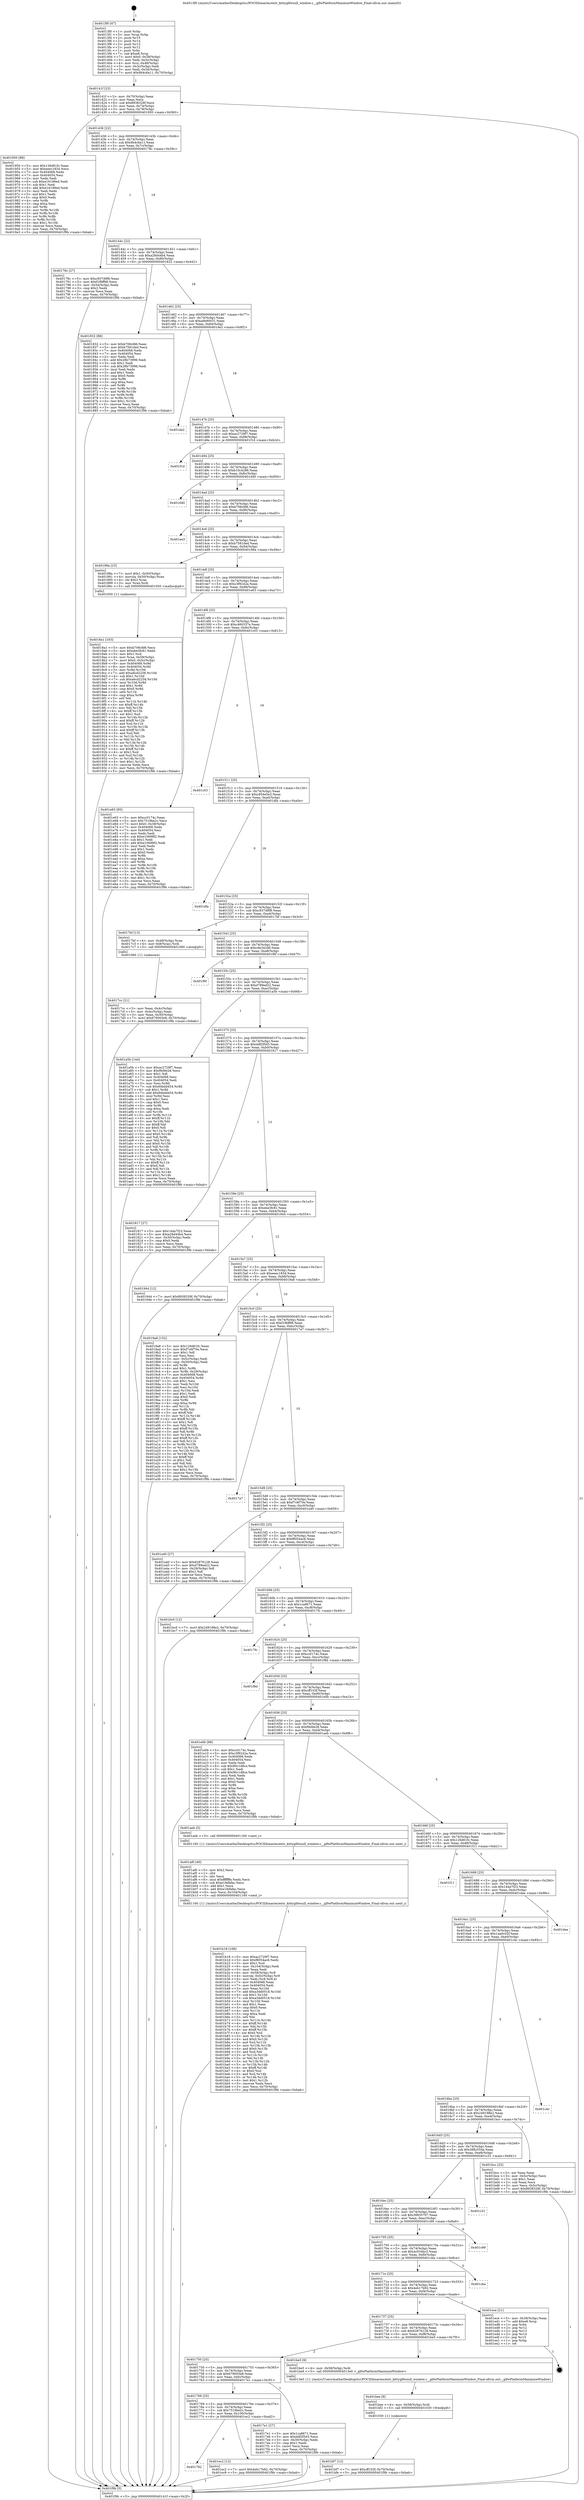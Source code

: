 digraph "0x4013f0" {
  label = "0x4013f0 (/mnt/c/Users/mathe/Desktop/tcc/POCII/binaries/extr_kittyglfwnull_window.c__glfwPlatformMaximizeWindow_Final-ollvm.out::main(0))"
  labelloc = "t"
  node[shape=record]

  Entry [label="",width=0.3,height=0.3,shape=circle,fillcolor=black,style=filled]
  "0x40141f" [label="{
     0x40141f [23]\l
     | [instrs]\l
     &nbsp;&nbsp;0x40141f \<+3\>: mov -0x70(%rbp),%eax\l
     &nbsp;&nbsp;0x401422 \<+2\>: mov %eax,%ecx\l
     &nbsp;&nbsp;0x401424 \<+6\>: sub $0x8938328f,%ecx\l
     &nbsp;&nbsp;0x40142a \<+3\>: mov %eax,-0x74(%rbp)\l
     &nbsp;&nbsp;0x40142d \<+3\>: mov %ecx,-0x78(%rbp)\l
     &nbsp;&nbsp;0x401430 \<+6\>: je 0000000000401950 \<main+0x560\>\l
  }"]
  "0x401950" [label="{
     0x401950 [88]\l
     | [instrs]\l
     &nbsp;&nbsp;0x401950 \<+5\>: mov $0x126d61fc,%eax\l
     &nbsp;&nbsp;0x401955 \<+5\>: mov $0xeeec1834,%ecx\l
     &nbsp;&nbsp;0x40195a \<+7\>: mov 0x404068,%edx\l
     &nbsp;&nbsp;0x401961 \<+7\>: mov 0x404054,%esi\l
     &nbsp;&nbsp;0x401968 \<+2\>: mov %edx,%edi\l
     &nbsp;&nbsp;0x40196a \<+6\>: sub $0xe16199ed,%edi\l
     &nbsp;&nbsp;0x401970 \<+3\>: sub $0x1,%edi\l
     &nbsp;&nbsp;0x401973 \<+6\>: add $0xe16199ed,%edi\l
     &nbsp;&nbsp;0x401979 \<+3\>: imul %edi,%edx\l
     &nbsp;&nbsp;0x40197c \<+3\>: and $0x1,%edx\l
     &nbsp;&nbsp;0x40197f \<+3\>: cmp $0x0,%edx\l
     &nbsp;&nbsp;0x401982 \<+4\>: sete %r8b\l
     &nbsp;&nbsp;0x401986 \<+3\>: cmp $0xa,%esi\l
     &nbsp;&nbsp;0x401989 \<+4\>: setl %r9b\l
     &nbsp;&nbsp;0x40198d \<+3\>: mov %r8b,%r10b\l
     &nbsp;&nbsp;0x401990 \<+3\>: and %r9b,%r10b\l
     &nbsp;&nbsp;0x401993 \<+3\>: xor %r9b,%r8b\l
     &nbsp;&nbsp;0x401996 \<+3\>: or %r8b,%r10b\l
     &nbsp;&nbsp;0x401999 \<+4\>: test $0x1,%r10b\l
     &nbsp;&nbsp;0x40199d \<+3\>: cmovne %ecx,%eax\l
     &nbsp;&nbsp;0x4019a0 \<+3\>: mov %eax,-0x70(%rbp)\l
     &nbsp;&nbsp;0x4019a3 \<+5\>: jmp 0000000000401f9b \<main+0xbab\>\l
  }"]
  "0x401436" [label="{
     0x401436 [22]\l
     | [instrs]\l
     &nbsp;&nbsp;0x401436 \<+5\>: jmp 000000000040143b \<main+0x4b\>\l
     &nbsp;&nbsp;0x40143b \<+3\>: mov -0x74(%rbp),%eax\l
     &nbsp;&nbsp;0x40143e \<+5\>: sub $0x9b4c6a11,%eax\l
     &nbsp;&nbsp;0x401443 \<+3\>: mov %eax,-0x7c(%rbp)\l
     &nbsp;&nbsp;0x401446 \<+6\>: je 000000000040178c \<main+0x39c\>\l
  }"]
  Exit [label="",width=0.3,height=0.3,shape=circle,fillcolor=black,style=filled,peripheries=2]
  "0x40178c" [label="{
     0x40178c [27]\l
     | [instrs]\l
     &nbsp;&nbsp;0x40178c \<+5\>: mov $0xc937d9f8,%eax\l
     &nbsp;&nbsp;0x401791 \<+5\>: mov $0xf1f6ff98,%ecx\l
     &nbsp;&nbsp;0x401796 \<+3\>: mov -0x34(%rbp),%edx\l
     &nbsp;&nbsp;0x401799 \<+3\>: cmp $0x2,%edx\l
     &nbsp;&nbsp;0x40179c \<+3\>: cmovne %ecx,%eax\l
     &nbsp;&nbsp;0x40179f \<+3\>: mov %eax,-0x70(%rbp)\l
     &nbsp;&nbsp;0x4017a2 \<+5\>: jmp 0000000000401f9b \<main+0xbab\>\l
  }"]
  "0x40144c" [label="{
     0x40144c [22]\l
     | [instrs]\l
     &nbsp;&nbsp;0x40144c \<+5\>: jmp 0000000000401451 \<main+0x61\>\l
     &nbsp;&nbsp;0x401451 \<+3\>: mov -0x74(%rbp),%eax\l
     &nbsp;&nbsp;0x401454 \<+5\>: sub $0xa28d44b4,%eax\l
     &nbsp;&nbsp;0x401459 \<+3\>: mov %eax,-0x80(%rbp)\l
     &nbsp;&nbsp;0x40145c \<+6\>: je 0000000000401832 \<main+0x442\>\l
  }"]
  "0x401f9b" [label="{
     0x401f9b [5]\l
     | [instrs]\l
     &nbsp;&nbsp;0x401f9b \<+5\>: jmp 000000000040141f \<main+0x2f\>\l
  }"]
  "0x4013f0" [label="{
     0x4013f0 [47]\l
     | [instrs]\l
     &nbsp;&nbsp;0x4013f0 \<+1\>: push %rbp\l
     &nbsp;&nbsp;0x4013f1 \<+3\>: mov %rsp,%rbp\l
     &nbsp;&nbsp;0x4013f4 \<+2\>: push %r15\l
     &nbsp;&nbsp;0x4013f6 \<+2\>: push %r14\l
     &nbsp;&nbsp;0x4013f8 \<+2\>: push %r13\l
     &nbsp;&nbsp;0x4013fa \<+2\>: push %r12\l
     &nbsp;&nbsp;0x4013fc \<+1\>: push %rbx\l
     &nbsp;&nbsp;0x4013fd \<+7\>: sub $0xe8,%rsp\l
     &nbsp;&nbsp;0x401404 \<+7\>: movl $0x0,-0x38(%rbp)\l
     &nbsp;&nbsp;0x40140b \<+3\>: mov %edi,-0x3c(%rbp)\l
     &nbsp;&nbsp;0x40140e \<+4\>: mov %rsi,-0x48(%rbp)\l
     &nbsp;&nbsp;0x401412 \<+3\>: mov -0x3c(%rbp),%edi\l
     &nbsp;&nbsp;0x401415 \<+3\>: mov %edi,-0x34(%rbp)\l
     &nbsp;&nbsp;0x401418 \<+7\>: movl $0x9b4c6a11,-0x70(%rbp)\l
  }"]
  "0x401782" [label="{
     0x401782\l
  }", style=dashed]
  "0x401832" [label="{
     0x401832 [88]\l
     | [instrs]\l
     &nbsp;&nbsp;0x401832 \<+5\>: mov $0xb706cfd6,%eax\l
     &nbsp;&nbsp;0x401837 \<+5\>: mov $0xb7581ded,%ecx\l
     &nbsp;&nbsp;0x40183c \<+7\>: mov 0x404068,%edx\l
     &nbsp;&nbsp;0x401843 \<+7\>: mov 0x404054,%esi\l
     &nbsp;&nbsp;0x40184a \<+2\>: mov %edx,%edi\l
     &nbsp;&nbsp;0x40184c \<+6\>: add $0x28b73996,%edi\l
     &nbsp;&nbsp;0x401852 \<+3\>: sub $0x1,%edi\l
     &nbsp;&nbsp;0x401855 \<+6\>: sub $0x28b73996,%edi\l
     &nbsp;&nbsp;0x40185b \<+3\>: imul %edi,%edx\l
     &nbsp;&nbsp;0x40185e \<+3\>: and $0x1,%edx\l
     &nbsp;&nbsp;0x401861 \<+3\>: cmp $0x0,%edx\l
     &nbsp;&nbsp;0x401864 \<+4\>: sete %r8b\l
     &nbsp;&nbsp;0x401868 \<+3\>: cmp $0xa,%esi\l
     &nbsp;&nbsp;0x40186b \<+4\>: setl %r9b\l
     &nbsp;&nbsp;0x40186f \<+3\>: mov %r8b,%r10b\l
     &nbsp;&nbsp;0x401872 \<+3\>: and %r9b,%r10b\l
     &nbsp;&nbsp;0x401875 \<+3\>: xor %r9b,%r8b\l
     &nbsp;&nbsp;0x401878 \<+3\>: or %r8b,%r10b\l
     &nbsp;&nbsp;0x40187b \<+4\>: test $0x1,%r10b\l
     &nbsp;&nbsp;0x40187f \<+3\>: cmovne %ecx,%eax\l
     &nbsp;&nbsp;0x401882 \<+3\>: mov %eax,-0x70(%rbp)\l
     &nbsp;&nbsp;0x401885 \<+5\>: jmp 0000000000401f9b \<main+0xbab\>\l
  }"]
  "0x401462" [label="{
     0x401462 [25]\l
     | [instrs]\l
     &nbsp;&nbsp;0x401462 \<+5\>: jmp 0000000000401467 \<main+0x77\>\l
     &nbsp;&nbsp;0x401467 \<+3\>: mov -0x74(%rbp),%eax\l
     &nbsp;&nbsp;0x40146a \<+5\>: sub $0xa9e90031,%eax\l
     &nbsp;&nbsp;0x40146f \<+6\>: mov %eax,-0x84(%rbp)\l
     &nbsp;&nbsp;0x401475 \<+6\>: je 0000000000401de2 \<main+0x9f2\>\l
  }"]
  "0x401ec2" [label="{
     0x401ec2 [12]\l
     | [instrs]\l
     &nbsp;&nbsp;0x401ec2 \<+7\>: movl $0x4eb17b92,-0x70(%rbp)\l
     &nbsp;&nbsp;0x401ec9 \<+5\>: jmp 0000000000401f9b \<main+0xbab\>\l
  }"]
  "0x401de2" [label="{
     0x401de2\l
  }", style=dashed]
  "0x40147b" [label="{
     0x40147b [25]\l
     | [instrs]\l
     &nbsp;&nbsp;0x40147b \<+5\>: jmp 0000000000401480 \<main+0x90\>\l
     &nbsp;&nbsp;0x401480 \<+3\>: mov -0x74(%rbp),%eax\l
     &nbsp;&nbsp;0x401483 \<+5\>: sub $0xac2729f7,%eax\l
     &nbsp;&nbsp;0x401488 \<+6\>: mov %eax,-0x88(%rbp)\l
     &nbsp;&nbsp;0x40148e \<+6\>: je 0000000000401f1d \<main+0xb2d\>\l
  }"]
  "0x401bf7" [label="{
     0x401bf7 [12]\l
     | [instrs]\l
     &nbsp;&nbsp;0x401bf7 \<+7\>: movl $0xcff103f,-0x70(%rbp)\l
     &nbsp;&nbsp;0x401bfe \<+5\>: jmp 0000000000401f9b \<main+0xbab\>\l
  }"]
  "0x401f1d" [label="{
     0x401f1d\l
  }", style=dashed]
  "0x401494" [label="{
     0x401494 [25]\l
     | [instrs]\l
     &nbsp;&nbsp;0x401494 \<+5\>: jmp 0000000000401499 \<main+0xa9\>\l
     &nbsp;&nbsp;0x401499 \<+3\>: mov -0x74(%rbp),%eax\l
     &nbsp;&nbsp;0x40149c \<+5\>: sub $0xb10c4286,%eax\l
     &nbsp;&nbsp;0x4014a1 \<+6\>: mov %eax,-0x8c(%rbp)\l
     &nbsp;&nbsp;0x4014a7 \<+6\>: je 0000000000401d40 \<main+0x950\>\l
  }"]
  "0x401bee" [label="{
     0x401bee [9]\l
     | [instrs]\l
     &nbsp;&nbsp;0x401bee \<+4\>: mov -0x58(%rbp),%rdi\l
     &nbsp;&nbsp;0x401bf2 \<+5\>: call 0000000000401030 \<free@plt\>\l
     | [calls]\l
     &nbsp;&nbsp;0x401030 \{1\} (unknown)\l
  }"]
  "0x401d40" [label="{
     0x401d40\l
  }", style=dashed]
  "0x4014ad" [label="{
     0x4014ad [25]\l
     | [instrs]\l
     &nbsp;&nbsp;0x4014ad \<+5\>: jmp 00000000004014b2 \<main+0xc2\>\l
     &nbsp;&nbsp;0x4014b2 \<+3\>: mov -0x74(%rbp),%eax\l
     &nbsp;&nbsp;0x4014b5 \<+5\>: sub $0xb706cfd6,%eax\l
     &nbsp;&nbsp;0x4014ba \<+6\>: mov %eax,-0x90(%rbp)\l
     &nbsp;&nbsp;0x4014c0 \<+6\>: je 0000000000401ee3 \<main+0xaf3\>\l
  }"]
  "0x401b18" [label="{
     0x401b18 [168]\l
     | [instrs]\l
     &nbsp;&nbsp;0x401b18 \<+5\>: mov $0xac2729f7,%ecx\l
     &nbsp;&nbsp;0x401b1d \<+5\>: mov $0xf8054ac6,%edx\l
     &nbsp;&nbsp;0x401b22 \<+3\>: mov $0x1,%sil\l
     &nbsp;&nbsp;0x401b25 \<+6\>: mov -0x104(%rbp),%edi\l
     &nbsp;&nbsp;0x401b2b \<+3\>: imul %eax,%edi\l
     &nbsp;&nbsp;0x401b2e \<+4\>: mov -0x58(%rbp),%r8\l
     &nbsp;&nbsp;0x401b32 \<+4\>: movslq -0x5c(%rbp),%r9\l
     &nbsp;&nbsp;0x401b36 \<+4\>: mov %edi,(%r8,%r9,4)\l
     &nbsp;&nbsp;0x401b3a \<+7\>: mov 0x404068,%eax\l
     &nbsp;&nbsp;0x401b41 \<+7\>: mov 0x404054,%edi\l
     &nbsp;&nbsp;0x401b48 \<+3\>: mov %eax,%r10d\l
     &nbsp;&nbsp;0x401b4b \<+7\>: add $0xa3dd0518,%r10d\l
     &nbsp;&nbsp;0x401b52 \<+4\>: sub $0x1,%r10d\l
     &nbsp;&nbsp;0x401b56 \<+7\>: sub $0xa3dd0518,%r10d\l
     &nbsp;&nbsp;0x401b5d \<+4\>: imul %r10d,%eax\l
     &nbsp;&nbsp;0x401b61 \<+3\>: and $0x1,%eax\l
     &nbsp;&nbsp;0x401b64 \<+3\>: cmp $0x0,%eax\l
     &nbsp;&nbsp;0x401b67 \<+4\>: sete %r11b\l
     &nbsp;&nbsp;0x401b6b \<+3\>: cmp $0xa,%edi\l
     &nbsp;&nbsp;0x401b6e \<+3\>: setl %bl\l
     &nbsp;&nbsp;0x401b71 \<+3\>: mov %r11b,%r14b\l
     &nbsp;&nbsp;0x401b74 \<+4\>: xor $0xff,%r14b\l
     &nbsp;&nbsp;0x401b78 \<+3\>: mov %bl,%r15b\l
     &nbsp;&nbsp;0x401b7b \<+4\>: xor $0xff,%r15b\l
     &nbsp;&nbsp;0x401b7f \<+4\>: xor $0x0,%sil\l
     &nbsp;&nbsp;0x401b83 \<+3\>: mov %r14b,%r12b\l
     &nbsp;&nbsp;0x401b86 \<+4\>: and $0x0,%r12b\l
     &nbsp;&nbsp;0x401b8a \<+3\>: and %sil,%r11b\l
     &nbsp;&nbsp;0x401b8d \<+3\>: mov %r15b,%r13b\l
     &nbsp;&nbsp;0x401b90 \<+4\>: and $0x0,%r13b\l
     &nbsp;&nbsp;0x401b94 \<+3\>: and %sil,%bl\l
     &nbsp;&nbsp;0x401b97 \<+3\>: or %r11b,%r12b\l
     &nbsp;&nbsp;0x401b9a \<+3\>: or %bl,%r13b\l
     &nbsp;&nbsp;0x401b9d \<+3\>: xor %r13b,%r12b\l
     &nbsp;&nbsp;0x401ba0 \<+3\>: or %r15b,%r14b\l
     &nbsp;&nbsp;0x401ba3 \<+4\>: xor $0xff,%r14b\l
     &nbsp;&nbsp;0x401ba7 \<+4\>: or $0x0,%sil\l
     &nbsp;&nbsp;0x401bab \<+3\>: and %sil,%r14b\l
     &nbsp;&nbsp;0x401bae \<+3\>: or %r14b,%r12b\l
     &nbsp;&nbsp;0x401bb1 \<+4\>: test $0x1,%r12b\l
     &nbsp;&nbsp;0x401bb5 \<+3\>: cmovne %edx,%ecx\l
     &nbsp;&nbsp;0x401bb8 \<+3\>: mov %ecx,-0x70(%rbp)\l
     &nbsp;&nbsp;0x401bbb \<+5\>: jmp 0000000000401f9b \<main+0xbab\>\l
  }"]
  "0x401ee3" [label="{
     0x401ee3\l
  }", style=dashed]
  "0x4014c6" [label="{
     0x4014c6 [25]\l
     | [instrs]\l
     &nbsp;&nbsp;0x4014c6 \<+5\>: jmp 00000000004014cb \<main+0xdb\>\l
     &nbsp;&nbsp;0x4014cb \<+3\>: mov -0x74(%rbp),%eax\l
     &nbsp;&nbsp;0x4014ce \<+5\>: sub $0xb7581ded,%eax\l
     &nbsp;&nbsp;0x4014d3 \<+6\>: mov %eax,-0x94(%rbp)\l
     &nbsp;&nbsp;0x4014d9 \<+6\>: je 000000000040188a \<main+0x49a\>\l
  }"]
  "0x401af0" [label="{
     0x401af0 [40]\l
     | [instrs]\l
     &nbsp;&nbsp;0x401af0 \<+5\>: mov $0x2,%ecx\l
     &nbsp;&nbsp;0x401af5 \<+1\>: cltd\l
     &nbsp;&nbsp;0x401af6 \<+2\>: idiv %ecx\l
     &nbsp;&nbsp;0x401af8 \<+6\>: imul $0xfffffffe,%edx,%ecx\l
     &nbsp;&nbsp;0x401afe \<+6\>: sub $0xe18dbfac,%ecx\l
     &nbsp;&nbsp;0x401b04 \<+3\>: add $0x1,%ecx\l
     &nbsp;&nbsp;0x401b07 \<+6\>: add $0xe18dbfac,%ecx\l
     &nbsp;&nbsp;0x401b0d \<+6\>: mov %ecx,-0x104(%rbp)\l
     &nbsp;&nbsp;0x401b13 \<+5\>: call 0000000000401160 \<next_i\>\l
     | [calls]\l
     &nbsp;&nbsp;0x401160 \{1\} (/mnt/c/Users/mathe/Desktop/tcc/POCII/binaries/extr_kittyglfwnull_window.c__glfwPlatformMaximizeWindow_Final-ollvm.out::next_i)\l
  }"]
  "0x40188a" [label="{
     0x40188a [23]\l
     | [instrs]\l
     &nbsp;&nbsp;0x40188a \<+7\>: movl $0x1,-0x50(%rbp)\l
     &nbsp;&nbsp;0x401891 \<+4\>: movslq -0x50(%rbp),%rax\l
     &nbsp;&nbsp;0x401895 \<+4\>: shl $0x2,%rax\l
     &nbsp;&nbsp;0x401899 \<+3\>: mov %rax,%rdi\l
     &nbsp;&nbsp;0x40189c \<+5\>: call 0000000000401050 \<malloc@plt\>\l
     | [calls]\l
     &nbsp;&nbsp;0x401050 \{1\} (unknown)\l
  }"]
  "0x4014df" [label="{
     0x4014df [25]\l
     | [instrs]\l
     &nbsp;&nbsp;0x4014df \<+5\>: jmp 00000000004014e4 \<main+0xf4\>\l
     &nbsp;&nbsp;0x4014e4 \<+3\>: mov -0x74(%rbp),%eax\l
     &nbsp;&nbsp;0x4014e7 \<+5\>: sub $0xc3f9242a,%eax\l
     &nbsp;&nbsp;0x4014ec \<+6\>: mov %eax,-0x98(%rbp)\l
     &nbsp;&nbsp;0x4014f2 \<+6\>: je 0000000000401e63 \<main+0xa73\>\l
  }"]
  "0x4018a1" [label="{
     0x4018a1 [163]\l
     | [instrs]\l
     &nbsp;&nbsp;0x4018a1 \<+5\>: mov $0xb706cfd6,%ecx\l
     &nbsp;&nbsp;0x4018a6 \<+5\>: mov $0xebe3fc81,%edx\l
     &nbsp;&nbsp;0x4018ab \<+3\>: mov $0x1,%sil\l
     &nbsp;&nbsp;0x4018ae \<+4\>: mov %rax,-0x58(%rbp)\l
     &nbsp;&nbsp;0x4018b2 \<+7\>: movl $0x0,-0x5c(%rbp)\l
     &nbsp;&nbsp;0x4018b9 \<+8\>: mov 0x404068,%r8d\l
     &nbsp;&nbsp;0x4018c1 \<+8\>: mov 0x404054,%r9d\l
     &nbsp;&nbsp;0x4018c9 \<+3\>: mov %r8d,%r10d\l
     &nbsp;&nbsp;0x4018cc \<+7\>: add $0xa6cd2258,%r10d\l
     &nbsp;&nbsp;0x4018d3 \<+4\>: sub $0x1,%r10d\l
     &nbsp;&nbsp;0x4018d7 \<+7\>: sub $0xa6cd2258,%r10d\l
     &nbsp;&nbsp;0x4018de \<+4\>: imul %r10d,%r8d\l
     &nbsp;&nbsp;0x4018e2 \<+4\>: and $0x1,%r8d\l
     &nbsp;&nbsp;0x4018e6 \<+4\>: cmp $0x0,%r8d\l
     &nbsp;&nbsp;0x4018ea \<+4\>: sete %r11b\l
     &nbsp;&nbsp;0x4018ee \<+4\>: cmp $0xa,%r9d\l
     &nbsp;&nbsp;0x4018f2 \<+3\>: setl %bl\l
     &nbsp;&nbsp;0x4018f5 \<+3\>: mov %r11b,%r14b\l
     &nbsp;&nbsp;0x4018f8 \<+4\>: xor $0xff,%r14b\l
     &nbsp;&nbsp;0x4018fc \<+3\>: mov %bl,%r15b\l
     &nbsp;&nbsp;0x4018ff \<+4\>: xor $0xff,%r15b\l
     &nbsp;&nbsp;0x401903 \<+4\>: xor $0x1,%sil\l
     &nbsp;&nbsp;0x401907 \<+3\>: mov %r14b,%r12b\l
     &nbsp;&nbsp;0x40190a \<+4\>: and $0xff,%r12b\l
     &nbsp;&nbsp;0x40190e \<+3\>: and %sil,%r11b\l
     &nbsp;&nbsp;0x401911 \<+3\>: mov %r15b,%r13b\l
     &nbsp;&nbsp;0x401914 \<+4\>: and $0xff,%r13b\l
     &nbsp;&nbsp;0x401918 \<+3\>: and %sil,%bl\l
     &nbsp;&nbsp;0x40191b \<+3\>: or %r11b,%r12b\l
     &nbsp;&nbsp;0x40191e \<+3\>: or %bl,%r13b\l
     &nbsp;&nbsp;0x401921 \<+3\>: xor %r13b,%r12b\l
     &nbsp;&nbsp;0x401924 \<+3\>: or %r15b,%r14b\l
     &nbsp;&nbsp;0x401927 \<+4\>: xor $0xff,%r14b\l
     &nbsp;&nbsp;0x40192b \<+4\>: or $0x1,%sil\l
     &nbsp;&nbsp;0x40192f \<+3\>: and %sil,%r14b\l
     &nbsp;&nbsp;0x401932 \<+3\>: or %r14b,%r12b\l
     &nbsp;&nbsp;0x401935 \<+4\>: test $0x1,%r12b\l
     &nbsp;&nbsp;0x401939 \<+3\>: cmovne %edx,%ecx\l
     &nbsp;&nbsp;0x40193c \<+3\>: mov %ecx,-0x70(%rbp)\l
     &nbsp;&nbsp;0x40193f \<+5\>: jmp 0000000000401f9b \<main+0xbab\>\l
  }"]
  "0x401e63" [label="{
     0x401e63 [95]\l
     | [instrs]\l
     &nbsp;&nbsp;0x401e63 \<+5\>: mov $0xcc0174c,%eax\l
     &nbsp;&nbsp;0x401e68 \<+5\>: mov $0x7519be2c,%ecx\l
     &nbsp;&nbsp;0x401e6d \<+7\>: movl $0x0,-0x38(%rbp)\l
     &nbsp;&nbsp;0x401e74 \<+7\>: mov 0x404068,%edx\l
     &nbsp;&nbsp;0x401e7b \<+7\>: mov 0x404054,%esi\l
     &nbsp;&nbsp;0x401e82 \<+2\>: mov %edx,%edi\l
     &nbsp;&nbsp;0x401e84 \<+6\>: sub $0xe10699f2,%edi\l
     &nbsp;&nbsp;0x401e8a \<+3\>: sub $0x1,%edi\l
     &nbsp;&nbsp;0x401e8d \<+6\>: add $0xe10699f2,%edi\l
     &nbsp;&nbsp;0x401e93 \<+3\>: imul %edi,%edx\l
     &nbsp;&nbsp;0x401e96 \<+3\>: and $0x1,%edx\l
     &nbsp;&nbsp;0x401e99 \<+3\>: cmp $0x0,%edx\l
     &nbsp;&nbsp;0x401e9c \<+4\>: sete %r8b\l
     &nbsp;&nbsp;0x401ea0 \<+3\>: cmp $0xa,%esi\l
     &nbsp;&nbsp;0x401ea3 \<+4\>: setl %r9b\l
     &nbsp;&nbsp;0x401ea7 \<+3\>: mov %r8b,%r10b\l
     &nbsp;&nbsp;0x401eaa \<+3\>: and %r9b,%r10b\l
     &nbsp;&nbsp;0x401ead \<+3\>: xor %r9b,%r8b\l
     &nbsp;&nbsp;0x401eb0 \<+3\>: or %r8b,%r10b\l
     &nbsp;&nbsp;0x401eb3 \<+4\>: test $0x1,%r10b\l
     &nbsp;&nbsp;0x401eb7 \<+3\>: cmovne %ecx,%eax\l
     &nbsp;&nbsp;0x401eba \<+3\>: mov %eax,-0x70(%rbp)\l
     &nbsp;&nbsp;0x401ebd \<+5\>: jmp 0000000000401f9b \<main+0xbab\>\l
  }"]
  "0x4014f8" [label="{
     0x4014f8 [25]\l
     | [instrs]\l
     &nbsp;&nbsp;0x4014f8 \<+5\>: jmp 00000000004014fd \<main+0x10d\>\l
     &nbsp;&nbsp;0x4014fd \<+3\>: mov -0x74(%rbp),%eax\l
     &nbsp;&nbsp;0x401500 \<+5\>: sub $0xc460337e,%eax\l
     &nbsp;&nbsp;0x401505 \<+6\>: mov %eax,-0x9c(%rbp)\l
     &nbsp;&nbsp;0x40150b \<+6\>: je 0000000000401c03 \<main+0x813\>\l
  }"]
  "0x401769" [label="{
     0x401769 [25]\l
     | [instrs]\l
     &nbsp;&nbsp;0x401769 \<+5\>: jmp 000000000040176e \<main+0x37e\>\l
     &nbsp;&nbsp;0x40176e \<+3\>: mov -0x74(%rbp),%eax\l
     &nbsp;&nbsp;0x401771 \<+5\>: sub $0x7519be2c,%eax\l
     &nbsp;&nbsp;0x401776 \<+6\>: mov %eax,-0x100(%rbp)\l
     &nbsp;&nbsp;0x40177c \<+6\>: je 0000000000401ec2 \<main+0xad2\>\l
  }"]
  "0x401c03" [label="{
     0x401c03\l
  }", style=dashed]
  "0x401511" [label="{
     0x401511 [25]\l
     | [instrs]\l
     &nbsp;&nbsp;0x401511 \<+5\>: jmp 0000000000401516 \<main+0x126\>\l
     &nbsp;&nbsp;0x401516 \<+3\>: mov -0x74(%rbp),%eax\l
     &nbsp;&nbsp;0x401519 \<+5\>: sub $0xc854e5e3,%eax\l
     &nbsp;&nbsp;0x40151e \<+6\>: mov %eax,-0xa0(%rbp)\l
     &nbsp;&nbsp;0x401524 \<+6\>: je 0000000000401dfa \<main+0xa0a\>\l
  }"]
  "0x4017e1" [label="{
     0x4017e1 [27]\l
     | [instrs]\l
     &nbsp;&nbsp;0x4017e1 \<+5\>: mov $0x1ca8671,%eax\l
     &nbsp;&nbsp;0x4017e6 \<+5\>: mov $0xddf2f5d3,%ecx\l
     &nbsp;&nbsp;0x4017eb \<+3\>: mov -0x30(%rbp),%edx\l
     &nbsp;&nbsp;0x4017ee \<+3\>: cmp $0x1,%edx\l
     &nbsp;&nbsp;0x4017f1 \<+3\>: cmovl %ecx,%eax\l
     &nbsp;&nbsp;0x4017f4 \<+3\>: mov %eax,-0x70(%rbp)\l
     &nbsp;&nbsp;0x4017f7 \<+5\>: jmp 0000000000401f9b \<main+0xbab\>\l
  }"]
  "0x401dfa" [label="{
     0x401dfa\l
  }", style=dashed]
  "0x40152a" [label="{
     0x40152a [25]\l
     | [instrs]\l
     &nbsp;&nbsp;0x40152a \<+5\>: jmp 000000000040152f \<main+0x13f\>\l
     &nbsp;&nbsp;0x40152f \<+3\>: mov -0x74(%rbp),%eax\l
     &nbsp;&nbsp;0x401532 \<+5\>: sub $0xc937d9f8,%eax\l
     &nbsp;&nbsp;0x401537 \<+6\>: mov %eax,-0xa4(%rbp)\l
     &nbsp;&nbsp;0x40153d \<+6\>: je 00000000004017bf \<main+0x3cf\>\l
  }"]
  "0x401750" [label="{
     0x401750 [25]\l
     | [instrs]\l
     &nbsp;&nbsp;0x401750 \<+5\>: jmp 0000000000401755 \<main+0x365\>\l
     &nbsp;&nbsp;0x401755 \<+3\>: mov -0x74(%rbp),%eax\l
     &nbsp;&nbsp;0x401758 \<+5\>: sub $0x679003e8,%eax\l
     &nbsp;&nbsp;0x40175d \<+6\>: mov %eax,-0xfc(%rbp)\l
     &nbsp;&nbsp;0x401763 \<+6\>: je 00000000004017e1 \<main+0x3f1\>\l
  }"]
  "0x4017bf" [label="{
     0x4017bf [13]\l
     | [instrs]\l
     &nbsp;&nbsp;0x4017bf \<+4\>: mov -0x48(%rbp),%rax\l
     &nbsp;&nbsp;0x4017c3 \<+4\>: mov 0x8(%rax),%rdi\l
     &nbsp;&nbsp;0x4017c7 \<+5\>: call 0000000000401060 \<atoi@plt\>\l
     | [calls]\l
     &nbsp;&nbsp;0x401060 \{1\} (unknown)\l
  }"]
  "0x401543" [label="{
     0x401543 [25]\l
     | [instrs]\l
     &nbsp;&nbsp;0x401543 \<+5\>: jmp 0000000000401548 \<main+0x158\>\l
     &nbsp;&nbsp;0x401548 \<+3\>: mov -0x74(%rbp),%eax\l
     &nbsp;&nbsp;0x40154b \<+5\>: sub $0xc9e342d6,%eax\l
     &nbsp;&nbsp;0x401550 \<+6\>: mov %eax,-0xa8(%rbp)\l
     &nbsp;&nbsp;0x401556 \<+6\>: je 0000000000401f6f \<main+0xb7f\>\l
  }"]
  "0x4017cc" [label="{
     0x4017cc [21]\l
     | [instrs]\l
     &nbsp;&nbsp;0x4017cc \<+3\>: mov %eax,-0x4c(%rbp)\l
     &nbsp;&nbsp;0x4017cf \<+3\>: mov -0x4c(%rbp),%eax\l
     &nbsp;&nbsp;0x4017d2 \<+3\>: mov %eax,-0x30(%rbp)\l
     &nbsp;&nbsp;0x4017d5 \<+7\>: movl $0x679003e8,-0x70(%rbp)\l
     &nbsp;&nbsp;0x4017dc \<+5\>: jmp 0000000000401f9b \<main+0xbab\>\l
  }"]
  "0x401be5" [label="{
     0x401be5 [9]\l
     | [instrs]\l
     &nbsp;&nbsp;0x401be5 \<+4\>: mov -0x58(%rbp),%rdi\l
     &nbsp;&nbsp;0x401be9 \<+5\>: call 00000000004013e0 \<_glfwPlatformMaximizeWindow\>\l
     | [calls]\l
     &nbsp;&nbsp;0x4013e0 \{1\} (/mnt/c/Users/mathe/Desktop/tcc/POCII/binaries/extr_kittyglfwnull_window.c__glfwPlatformMaximizeWindow_Final-ollvm.out::_glfwPlatformMaximizeWindow)\l
  }"]
  "0x401f6f" [label="{
     0x401f6f\l
  }", style=dashed]
  "0x40155c" [label="{
     0x40155c [25]\l
     | [instrs]\l
     &nbsp;&nbsp;0x40155c \<+5\>: jmp 0000000000401561 \<main+0x171\>\l
     &nbsp;&nbsp;0x401561 \<+3\>: mov -0x74(%rbp),%eax\l
     &nbsp;&nbsp;0x401564 \<+5\>: sub $0xd789ed22,%eax\l
     &nbsp;&nbsp;0x401569 \<+6\>: mov %eax,-0xac(%rbp)\l
     &nbsp;&nbsp;0x40156f \<+6\>: je 0000000000401a5b \<main+0x66b\>\l
  }"]
  "0x401737" [label="{
     0x401737 [25]\l
     | [instrs]\l
     &nbsp;&nbsp;0x401737 \<+5\>: jmp 000000000040173c \<main+0x34c\>\l
     &nbsp;&nbsp;0x40173c \<+3\>: mov -0x74(%rbp),%eax\l
     &nbsp;&nbsp;0x40173f \<+5\>: sub $0x62876128,%eax\l
     &nbsp;&nbsp;0x401744 \<+6\>: mov %eax,-0xf8(%rbp)\l
     &nbsp;&nbsp;0x40174a \<+6\>: je 0000000000401be5 \<main+0x7f5\>\l
  }"]
  "0x401a5b" [label="{
     0x401a5b [144]\l
     | [instrs]\l
     &nbsp;&nbsp;0x401a5b \<+5\>: mov $0xac2729f7,%eax\l
     &nbsp;&nbsp;0x401a60 \<+5\>: mov $0xf9d9e28,%ecx\l
     &nbsp;&nbsp;0x401a65 \<+2\>: mov $0x1,%dl\l
     &nbsp;&nbsp;0x401a67 \<+7\>: mov 0x404068,%esi\l
     &nbsp;&nbsp;0x401a6e \<+7\>: mov 0x404054,%edi\l
     &nbsp;&nbsp;0x401a75 \<+3\>: mov %esi,%r8d\l
     &nbsp;&nbsp;0x401a78 \<+7\>: sub $0x84bdd454,%r8d\l
     &nbsp;&nbsp;0x401a7f \<+4\>: sub $0x1,%r8d\l
     &nbsp;&nbsp;0x401a83 \<+7\>: add $0x84bdd454,%r8d\l
     &nbsp;&nbsp;0x401a8a \<+4\>: imul %r8d,%esi\l
     &nbsp;&nbsp;0x401a8e \<+3\>: and $0x1,%esi\l
     &nbsp;&nbsp;0x401a91 \<+3\>: cmp $0x0,%esi\l
     &nbsp;&nbsp;0x401a94 \<+4\>: sete %r9b\l
     &nbsp;&nbsp;0x401a98 \<+3\>: cmp $0xa,%edi\l
     &nbsp;&nbsp;0x401a9b \<+4\>: setl %r10b\l
     &nbsp;&nbsp;0x401a9f \<+3\>: mov %r9b,%r11b\l
     &nbsp;&nbsp;0x401aa2 \<+4\>: xor $0xff,%r11b\l
     &nbsp;&nbsp;0x401aa6 \<+3\>: mov %r10b,%bl\l
     &nbsp;&nbsp;0x401aa9 \<+3\>: xor $0xff,%bl\l
     &nbsp;&nbsp;0x401aac \<+3\>: xor $0x0,%dl\l
     &nbsp;&nbsp;0x401aaf \<+3\>: mov %r11b,%r14b\l
     &nbsp;&nbsp;0x401ab2 \<+4\>: and $0x0,%r14b\l
     &nbsp;&nbsp;0x401ab6 \<+3\>: and %dl,%r9b\l
     &nbsp;&nbsp;0x401ab9 \<+3\>: mov %bl,%r15b\l
     &nbsp;&nbsp;0x401abc \<+4\>: and $0x0,%r15b\l
     &nbsp;&nbsp;0x401ac0 \<+3\>: and %dl,%r10b\l
     &nbsp;&nbsp;0x401ac3 \<+3\>: or %r9b,%r14b\l
     &nbsp;&nbsp;0x401ac6 \<+3\>: or %r10b,%r15b\l
     &nbsp;&nbsp;0x401ac9 \<+3\>: xor %r15b,%r14b\l
     &nbsp;&nbsp;0x401acc \<+3\>: or %bl,%r11b\l
     &nbsp;&nbsp;0x401acf \<+4\>: xor $0xff,%r11b\l
     &nbsp;&nbsp;0x401ad3 \<+3\>: or $0x0,%dl\l
     &nbsp;&nbsp;0x401ad6 \<+3\>: and %dl,%r11b\l
     &nbsp;&nbsp;0x401ad9 \<+3\>: or %r11b,%r14b\l
     &nbsp;&nbsp;0x401adc \<+4\>: test $0x1,%r14b\l
     &nbsp;&nbsp;0x401ae0 \<+3\>: cmovne %ecx,%eax\l
     &nbsp;&nbsp;0x401ae3 \<+3\>: mov %eax,-0x70(%rbp)\l
     &nbsp;&nbsp;0x401ae6 \<+5\>: jmp 0000000000401f9b \<main+0xbab\>\l
  }"]
  "0x401575" [label="{
     0x401575 [25]\l
     | [instrs]\l
     &nbsp;&nbsp;0x401575 \<+5\>: jmp 000000000040157a \<main+0x18a\>\l
     &nbsp;&nbsp;0x40157a \<+3\>: mov -0x74(%rbp),%eax\l
     &nbsp;&nbsp;0x40157d \<+5\>: sub $0xddf2f5d3,%eax\l
     &nbsp;&nbsp;0x401582 \<+6\>: mov %eax,-0xb0(%rbp)\l
     &nbsp;&nbsp;0x401588 \<+6\>: je 0000000000401817 \<main+0x427\>\l
  }"]
  "0x401ece" [label="{
     0x401ece [21]\l
     | [instrs]\l
     &nbsp;&nbsp;0x401ece \<+3\>: mov -0x38(%rbp),%eax\l
     &nbsp;&nbsp;0x401ed1 \<+7\>: add $0xe8,%rsp\l
     &nbsp;&nbsp;0x401ed8 \<+1\>: pop %rbx\l
     &nbsp;&nbsp;0x401ed9 \<+2\>: pop %r12\l
     &nbsp;&nbsp;0x401edb \<+2\>: pop %r13\l
     &nbsp;&nbsp;0x401edd \<+2\>: pop %r14\l
     &nbsp;&nbsp;0x401edf \<+2\>: pop %r15\l
     &nbsp;&nbsp;0x401ee1 \<+1\>: pop %rbp\l
     &nbsp;&nbsp;0x401ee2 \<+1\>: ret\l
  }"]
  "0x401817" [label="{
     0x401817 [27]\l
     | [instrs]\l
     &nbsp;&nbsp;0x401817 \<+5\>: mov $0x144a7f23,%eax\l
     &nbsp;&nbsp;0x40181c \<+5\>: mov $0xa28d44b4,%ecx\l
     &nbsp;&nbsp;0x401821 \<+3\>: mov -0x30(%rbp),%edx\l
     &nbsp;&nbsp;0x401824 \<+3\>: cmp $0x0,%edx\l
     &nbsp;&nbsp;0x401827 \<+3\>: cmove %ecx,%eax\l
     &nbsp;&nbsp;0x40182a \<+3\>: mov %eax,-0x70(%rbp)\l
     &nbsp;&nbsp;0x40182d \<+5\>: jmp 0000000000401f9b \<main+0xbab\>\l
  }"]
  "0x40158e" [label="{
     0x40158e [25]\l
     | [instrs]\l
     &nbsp;&nbsp;0x40158e \<+5\>: jmp 0000000000401593 \<main+0x1a3\>\l
     &nbsp;&nbsp;0x401593 \<+3\>: mov -0x74(%rbp),%eax\l
     &nbsp;&nbsp;0x401596 \<+5\>: sub $0xebe3fc81,%eax\l
     &nbsp;&nbsp;0x40159b \<+6\>: mov %eax,-0xb4(%rbp)\l
     &nbsp;&nbsp;0x4015a1 \<+6\>: je 0000000000401944 \<main+0x554\>\l
  }"]
  "0x40171e" [label="{
     0x40171e [25]\l
     | [instrs]\l
     &nbsp;&nbsp;0x40171e \<+5\>: jmp 0000000000401723 \<main+0x333\>\l
     &nbsp;&nbsp;0x401723 \<+3\>: mov -0x74(%rbp),%eax\l
     &nbsp;&nbsp;0x401726 \<+5\>: sub $0x4eb17b92,%eax\l
     &nbsp;&nbsp;0x40172b \<+6\>: mov %eax,-0xf4(%rbp)\l
     &nbsp;&nbsp;0x401731 \<+6\>: je 0000000000401ece \<main+0xade\>\l
  }"]
  "0x401944" [label="{
     0x401944 [12]\l
     | [instrs]\l
     &nbsp;&nbsp;0x401944 \<+7\>: movl $0x8938328f,-0x70(%rbp)\l
     &nbsp;&nbsp;0x40194b \<+5\>: jmp 0000000000401f9b \<main+0xbab\>\l
  }"]
  "0x4015a7" [label="{
     0x4015a7 [25]\l
     | [instrs]\l
     &nbsp;&nbsp;0x4015a7 \<+5\>: jmp 00000000004015ac \<main+0x1bc\>\l
     &nbsp;&nbsp;0x4015ac \<+3\>: mov -0x74(%rbp),%eax\l
     &nbsp;&nbsp;0x4015af \<+5\>: sub $0xeeec1834,%eax\l
     &nbsp;&nbsp;0x4015b4 \<+6\>: mov %eax,-0xb8(%rbp)\l
     &nbsp;&nbsp;0x4015ba \<+6\>: je 00000000004019a8 \<main+0x5b8\>\l
  }"]
  "0x401cba" [label="{
     0x401cba\l
  }", style=dashed]
  "0x4019a8" [label="{
     0x4019a8 [152]\l
     | [instrs]\l
     &nbsp;&nbsp;0x4019a8 \<+5\>: mov $0x126d61fc,%eax\l
     &nbsp;&nbsp;0x4019ad \<+5\>: mov $0xf7c6f70e,%ecx\l
     &nbsp;&nbsp;0x4019b2 \<+2\>: mov $0x1,%dl\l
     &nbsp;&nbsp;0x4019b4 \<+2\>: xor %esi,%esi\l
     &nbsp;&nbsp;0x4019b6 \<+3\>: mov -0x5c(%rbp),%edi\l
     &nbsp;&nbsp;0x4019b9 \<+3\>: cmp -0x50(%rbp),%edi\l
     &nbsp;&nbsp;0x4019bc \<+4\>: setl %r8b\l
     &nbsp;&nbsp;0x4019c0 \<+4\>: and $0x1,%r8b\l
     &nbsp;&nbsp;0x4019c4 \<+4\>: mov %r8b,-0x29(%rbp)\l
     &nbsp;&nbsp;0x4019c8 \<+7\>: mov 0x404068,%edi\l
     &nbsp;&nbsp;0x4019cf \<+8\>: mov 0x404054,%r9d\l
     &nbsp;&nbsp;0x4019d7 \<+3\>: sub $0x1,%esi\l
     &nbsp;&nbsp;0x4019da \<+3\>: mov %edi,%r10d\l
     &nbsp;&nbsp;0x4019dd \<+3\>: add %esi,%r10d\l
     &nbsp;&nbsp;0x4019e0 \<+4\>: imul %r10d,%edi\l
     &nbsp;&nbsp;0x4019e4 \<+3\>: and $0x1,%edi\l
     &nbsp;&nbsp;0x4019e7 \<+3\>: cmp $0x0,%edi\l
     &nbsp;&nbsp;0x4019ea \<+4\>: sete %r8b\l
     &nbsp;&nbsp;0x4019ee \<+4\>: cmp $0xa,%r9d\l
     &nbsp;&nbsp;0x4019f2 \<+4\>: setl %r11b\l
     &nbsp;&nbsp;0x4019f6 \<+3\>: mov %r8b,%bl\l
     &nbsp;&nbsp;0x4019f9 \<+3\>: xor $0xff,%bl\l
     &nbsp;&nbsp;0x4019fc \<+3\>: mov %r11b,%r14b\l
     &nbsp;&nbsp;0x4019ff \<+4\>: xor $0xff,%r14b\l
     &nbsp;&nbsp;0x401a03 \<+3\>: xor $0x1,%dl\l
     &nbsp;&nbsp;0x401a06 \<+3\>: mov %bl,%r15b\l
     &nbsp;&nbsp;0x401a09 \<+4\>: and $0xff,%r15b\l
     &nbsp;&nbsp;0x401a0d \<+3\>: and %dl,%r8b\l
     &nbsp;&nbsp;0x401a10 \<+3\>: mov %r14b,%r12b\l
     &nbsp;&nbsp;0x401a13 \<+4\>: and $0xff,%r12b\l
     &nbsp;&nbsp;0x401a17 \<+3\>: and %dl,%r11b\l
     &nbsp;&nbsp;0x401a1a \<+3\>: or %r8b,%r15b\l
     &nbsp;&nbsp;0x401a1d \<+3\>: or %r11b,%r12b\l
     &nbsp;&nbsp;0x401a20 \<+3\>: xor %r12b,%r15b\l
     &nbsp;&nbsp;0x401a23 \<+3\>: or %r14b,%bl\l
     &nbsp;&nbsp;0x401a26 \<+3\>: xor $0xff,%bl\l
     &nbsp;&nbsp;0x401a29 \<+3\>: or $0x1,%dl\l
     &nbsp;&nbsp;0x401a2c \<+2\>: and %dl,%bl\l
     &nbsp;&nbsp;0x401a2e \<+3\>: or %bl,%r15b\l
     &nbsp;&nbsp;0x401a31 \<+4\>: test $0x1,%r15b\l
     &nbsp;&nbsp;0x401a35 \<+3\>: cmovne %ecx,%eax\l
     &nbsp;&nbsp;0x401a38 \<+3\>: mov %eax,-0x70(%rbp)\l
     &nbsp;&nbsp;0x401a3b \<+5\>: jmp 0000000000401f9b \<main+0xbab\>\l
  }"]
  "0x4015c0" [label="{
     0x4015c0 [25]\l
     | [instrs]\l
     &nbsp;&nbsp;0x4015c0 \<+5\>: jmp 00000000004015c5 \<main+0x1d5\>\l
     &nbsp;&nbsp;0x4015c5 \<+3\>: mov -0x74(%rbp),%eax\l
     &nbsp;&nbsp;0x4015c8 \<+5\>: sub $0xf1f6ff98,%eax\l
     &nbsp;&nbsp;0x4015cd \<+6\>: mov %eax,-0xbc(%rbp)\l
     &nbsp;&nbsp;0x4015d3 \<+6\>: je 00000000004017a7 \<main+0x3b7\>\l
  }"]
  "0x401705" [label="{
     0x401705 [25]\l
     | [instrs]\l
     &nbsp;&nbsp;0x401705 \<+5\>: jmp 000000000040170a \<main+0x31a\>\l
     &nbsp;&nbsp;0x40170a \<+3\>: mov -0x74(%rbp),%eax\l
     &nbsp;&nbsp;0x40170d \<+5\>: sub $0x4c034bc3,%eax\l
     &nbsp;&nbsp;0x401712 \<+6\>: mov %eax,-0xf0(%rbp)\l
     &nbsp;&nbsp;0x401718 \<+6\>: je 0000000000401cba \<main+0x8ca\>\l
  }"]
  "0x4017a7" [label="{
     0x4017a7\l
  }", style=dashed]
  "0x4015d9" [label="{
     0x4015d9 [25]\l
     | [instrs]\l
     &nbsp;&nbsp;0x4015d9 \<+5\>: jmp 00000000004015de \<main+0x1ee\>\l
     &nbsp;&nbsp;0x4015de \<+3\>: mov -0x74(%rbp),%eax\l
     &nbsp;&nbsp;0x4015e1 \<+5\>: sub $0xf7c6f70e,%eax\l
     &nbsp;&nbsp;0x4015e6 \<+6\>: mov %eax,-0xc0(%rbp)\l
     &nbsp;&nbsp;0x4015ec \<+6\>: je 0000000000401a40 \<main+0x650\>\l
  }"]
  "0x401c99" [label="{
     0x401c99\l
  }", style=dashed]
  "0x401a40" [label="{
     0x401a40 [27]\l
     | [instrs]\l
     &nbsp;&nbsp;0x401a40 \<+5\>: mov $0x62876128,%eax\l
     &nbsp;&nbsp;0x401a45 \<+5\>: mov $0xd789ed22,%ecx\l
     &nbsp;&nbsp;0x401a4a \<+3\>: mov -0x29(%rbp),%dl\l
     &nbsp;&nbsp;0x401a4d \<+3\>: test $0x1,%dl\l
     &nbsp;&nbsp;0x401a50 \<+3\>: cmovne %ecx,%eax\l
     &nbsp;&nbsp;0x401a53 \<+3\>: mov %eax,-0x70(%rbp)\l
     &nbsp;&nbsp;0x401a56 \<+5\>: jmp 0000000000401f9b \<main+0xbab\>\l
  }"]
  "0x4015f2" [label="{
     0x4015f2 [25]\l
     | [instrs]\l
     &nbsp;&nbsp;0x4015f2 \<+5\>: jmp 00000000004015f7 \<main+0x207\>\l
     &nbsp;&nbsp;0x4015f7 \<+3\>: mov -0x74(%rbp),%eax\l
     &nbsp;&nbsp;0x4015fa \<+5\>: sub $0xf8054ac6,%eax\l
     &nbsp;&nbsp;0x4015ff \<+6\>: mov %eax,-0xc4(%rbp)\l
     &nbsp;&nbsp;0x401605 \<+6\>: je 0000000000401bc0 \<main+0x7d0\>\l
  }"]
  "0x4016ec" [label="{
     0x4016ec [25]\l
     | [instrs]\l
     &nbsp;&nbsp;0x4016ec \<+5\>: jmp 00000000004016f1 \<main+0x301\>\l
     &nbsp;&nbsp;0x4016f1 \<+3\>: mov -0x74(%rbp),%eax\l
     &nbsp;&nbsp;0x4016f4 \<+5\>: sub $0x39935707,%eax\l
     &nbsp;&nbsp;0x4016f9 \<+6\>: mov %eax,-0xec(%rbp)\l
     &nbsp;&nbsp;0x4016ff \<+6\>: je 0000000000401c99 \<main+0x8a9\>\l
  }"]
  "0x401bc0" [label="{
     0x401bc0 [12]\l
     | [instrs]\l
     &nbsp;&nbsp;0x401bc0 \<+7\>: movl $0x249198e2,-0x70(%rbp)\l
     &nbsp;&nbsp;0x401bc7 \<+5\>: jmp 0000000000401f9b \<main+0xbab\>\l
  }"]
  "0x40160b" [label="{
     0x40160b [25]\l
     | [instrs]\l
     &nbsp;&nbsp;0x40160b \<+5\>: jmp 0000000000401610 \<main+0x220\>\l
     &nbsp;&nbsp;0x401610 \<+3\>: mov -0x74(%rbp),%eax\l
     &nbsp;&nbsp;0x401613 \<+5\>: sub $0x1ca8671,%eax\l
     &nbsp;&nbsp;0x401618 \<+6\>: mov %eax,-0xc8(%rbp)\l
     &nbsp;&nbsp;0x40161e \<+6\>: je 00000000004017fc \<main+0x40c\>\l
  }"]
  "0x401c31" [label="{
     0x401c31\l
  }", style=dashed]
  "0x4017fc" [label="{
     0x4017fc\l
  }", style=dashed]
  "0x401624" [label="{
     0x401624 [25]\l
     | [instrs]\l
     &nbsp;&nbsp;0x401624 \<+5\>: jmp 0000000000401629 \<main+0x239\>\l
     &nbsp;&nbsp;0x401629 \<+3\>: mov -0x74(%rbp),%eax\l
     &nbsp;&nbsp;0x40162c \<+5\>: sub $0xcc0174c,%eax\l
     &nbsp;&nbsp;0x401631 \<+6\>: mov %eax,-0xcc(%rbp)\l
     &nbsp;&nbsp;0x401637 \<+6\>: je 0000000000401f8d \<main+0xb9d\>\l
  }"]
  "0x4016d3" [label="{
     0x4016d3 [25]\l
     | [instrs]\l
     &nbsp;&nbsp;0x4016d3 \<+5\>: jmp 00000000004016d8 \<main+0x2e8\>\l
     &nbsp;&nbsp;0x4016d8 \<+3\>: mov -0x74(%rbp),%eax\l
     &nbsp;&nbsp;0x4016db \<+5\>: sub $0x388c554a,%eax\l
     &nbsp;&nbsp;0x4016e0 \<+6\>: mov %eax,-0xe8(%rbp)\l
     &nbsp;&nbsp;0x4016e6 \<+6\>: je 0000000000401c31 \<main+0x841\>\l
  }"]
  "0x401f8d" [label="{
     0x401f8d\l
  }", style=dashed]
  "0x40163d" [label="{
     0x40163d [25]\l
     | [instrs]\l
     &nbsp;&nbsp;0x40163d \<+5\>: jmp 0000000000401642 \<main+0x252\>\l
     &nbsp;&nbsp;0x401642 \<+3\>: mov -0x74(%rbp),%eax\l
     &nbsp;&nbsp;0x401645 \<+5\>: sub $0xcff103f,%eax\l
     &nbsp;&nbsp;0x40164a \<+6\>: mov %eax,-0xd0(%rbp)\l
     &nbsp;&nbsp;0x401650 \<+6\>: je 0000000000401e0b \<main+0xa1b\>\l
  }"]
  "0x401bcc" [label="{
     0x401bcc [25]\l
     | [instrs]\l
     &nbsp;&nbsp;0x401bcc \<+2\>: xor %eax,%eax\l
     &nbsp;&nbsp;0x401bce \<+3\>: mov -0x5c(%rbp),%ecx\l
     &nbsp;&nbsp;0x401bd1 \<+3\>: sub $0x1,%eax\l
     &nbsp;&nbsp;0x401bd4 \<+2\>: sub %eax,%ecx\l
     &nbsp;&nbsp;0x401bd6 \<+3\>: mov %ecx,-0x5c(%rbp)\l
     &nbsp;&nbsp;0x401bd9 \<+7\>: movl $0x8938328f,-0x70(%rbp)\l
     &nbsp;&nbsp;0x401be0 \<+5\>: jmp 0000000000401f9b \<main+0xbab\>\l
  }"]
  "0x401e0b" [label="{
     0x401e0b [88]\l
     | [instrs]\l
     &nbsp;&nbsp;0x401e0b \<+5\>: mov $0xcc0174c,%eax\l
     &nbsp;&nbsp;0x401e10 \<+5\>: mov $0xc3f9242a,%ecx\l
     &nbsp;&nbsp;0x401e15 \<+7\>: mov 0x404068,%edx\l
     &nbsp;&nbsp;0x401e1c \<+7\>: mov 0x404054,%esi\l
     &nbsp;&nbsp;0x401e23 \<+2\>: mov %edx,%edi\l
     &nbsp;&nbsp;0x401e25 \<+6\>: sub $0x90c1d8ce,%edi\l
     &nbsp;&nbsp;0x401e2b \<+3\>: sub $0x1,%edi\l
     &nbsp;&nbsp;0x401e2e \<+6\>: add $0x90c1d8ce,%edi\l
     &nbsp;&nbsp;0x401e34 \<+3\>: imul %edi,%edx\l
     &nbsp;&nbsp;0x401e37 \<+3\>: and $0x1,%edx\l
     &nbsp;&nbsp;0x401e3a \<+3\>: cmp $0x0,%edx\l
     &nbsp;&nbsp;0x401e3d \<+4\>: sete %r8b\l
     &nbsp;&nbsp;0x401e41 \<+3\>: cmp $0xa,%esi\l
     &nbsp;&nbsp;0x401e44 \<+4\>: setl %r9b\l
     &nbsp;&nbsp;0x401e48 \<+3\>: mov %r8b,%r10b\l
     &nbsp;&nbsp;0x401e4b \<+3\>: and %r9b,%r10b\l
     &nbsp;&nbsp;0x401e4e \<+3\>: xor %r9b,%r8b\l
     &nbsp;&nbsp;0x401e51 \<+3\>: or %r8b,%r10b\l
     &nbsp;&nbsp;0x401e54 \<+4\>: test $0x1,%r10b\l
     &nbsp;&nbsp;0x401e58 \<+3\>: cmovne %ecx,%eax\l
     &nbsp;&nbsp;0x401e5b \<+3\>: mov %eax,-0x70(%rbp)\l
     &nbsp;&nbsp;0x401e5e \<+5\>: jmp 0000000000401f9b \<main+0xbab\>\l
  }"]
  "0x401656" [label="{
     0x401656 [25]\l
     | [instrs]\l
     &nbsp;&nbsp;0x401656 \<+5\>: jmp 000000000040165b \<main+0x26b\>\l
     &nbsp;&nbsp;0x40165b \<+3\>: mov -0x74(%rbp),%eax\l
     &nbsp;&nbsp;0x40165e \<+5\>: sub $0xf9d9e28,%eax\l
     &nbsp;&nbsp;0x401663 \<+6\>: mov %eax,-0xd4(%rbp)\l
     &nbsp;&nbsp;0x401669 \<+6\>: je 0000000000401aeb \<main+0x6fb\>\l
  }"]
  "0x4016ba" [label="{
     0x4016ba [25]\l
     | [instrs]\l
     &nbsp;&nbsp;0x4016ba \<+5\>: jmp 00000000004016bf \<main+0x2cf\>\l
     &nbsp;&nbsp;0x4016bf \<+3\>: mov -0x74(%rbp),%eax\l
     &nbsp;&nbsp;0x4016c2 \<+5\>: sub $0x249198e2,%eax\l
     &nbsp;&nbsp;0x4016c7 \<+6\>: mov %eax,-0xe4(%rbp)\l
     &nbsp;&nbsp;0x4016cd \<+6\>: je 0000000000401bcc \<main+0x7dc\>\l
  }"]
  "0x401aeb" [label="{
     0x401aeb [5]\l
     | [instrs]\l
     &nbsp;&nbsp;0x401aeb \<+5\>: call 0000000000401160 \<next_i\>\l
     | [calls]\l
     &nbsp;&nbsp;0x401160 \{1\} (/mnt/c/Users/mathe/Desktop/tcc/POCII/binaries/extr_kittyglfwnull_window.c__glfwPlatformMaximizeWindow_Final-ollvm.out::next_i)\l
  }"]
  "0x40166f" [label="{
     0x40166f [25]\l
     | [instrs]\l
     &nbsp;&nbsp;0x40166f \<+5\>: jmp 0000000000401674 \<main+0x284\>\l
     &nbsp;&nbsp;0x401674 \<+3\>: mov -0x74(%rbp),%eax\l
     &nbsp;&nbsp;0x401677 \<+5\>: sub $0x126d61fc,%eax\l
     &nbsp;&nbsp;0x40167c \<+6\>: mov %eax,-0xd8(%rbp)\l
     &nbsp;&nbsp;0x401682 \<+6\>: je 0000000000401f11 \<main+0xb21\>\l
  }"]
  "0x401c4c" [label="{
     0x401c4c\l
  }", style=dashed]
  "0x401f11" [label="{
     0x401f11\l
  }", style=dashed]
  "0x401688" [label="{
     0x401688 [25]\l
     | [instrs]\l
     &nbsp;&nbsp;0x401688 \<+5\>: jmp 000000000040168d \<main+0x29d\>\l
     &nbsp;&nbsp;0x40168d \<+3\>: mov -0x74(%rbp),%eax\l
     &nbsp;&nbsp;0x401690 \<+5\>: sub $0x144a7f23,%eax\l
     &nbsp;&nbsp;0x401695 \<+6\>: mov %eax,-0xdc(%rbp)\l
     &nbsp;&nbsp;0x40169b \<+6\>: je 0000000000401dee \<main+0x9fe\>\l
  }"]
  "0x4016a1" [label="{
     0x4016a1 [25]\l
     | [instrs]\l
     &nbsp;&nbsp;0x4016a1 \<+5\>: jmp 00000000004016a6 \<main+0x2b6\>\l
     &nbsp;&nbsp;0x4016a6 \<+3\>: mov -0x74(%rbp),%eax\l
     &nbsp;&nbsp;0x4016a9 \<+5\>: sub $0x1aa0c02f,%eax\l
     &nbsp;&nbsp;0x4016ae \<+6\>: mov %eax,-0xe0(%rbp)\l
     &nbsp;&nbsp;0x4016b4 \<+6\>: je 0000000000401c4c \<main+0x85c\>\l
  }"]
  "0x401dee" [label="{
     0x401dee\l
  }", style=dashed]
  Entry -> "0x4013f0" [label=" 1"]
  "0x40141f" -> "0x401950" [label=" 2"]
  "0x40141f" -> "0x401436" [label=" 20"]
  "0x401ece" -> Exit [label=" 1"]
  "0x401436" -> "0x40178c" [label=" 1"]
  "0x401436" -> "0x40144c" [label=" 19"]
  "0x40178c" -> "0x401f9b" [label=" 1"]
  "0x4013f0" -> "0x40141f" [label=" 1"]
  "0x401f9b" -> "0x40141f" [label=" 21"]
  "0x401ec2" -> "0x401f9b" [label=" 1"]
  "0x40144c" -> "0x401832" [label=" 1"]
  "0x40144c" -> "0x401462" [label=" 18"]
  "0x401769" -> "0x401782" [label=" 0"]
  "0x401462" -> "0x401de2" [label=" 0"]
  "0x401462" -> "0x40147b" [label=" 18"]
  "0x401769" -> "0x401ec2" [label=" 1"]
  "0x40147b" -> "0x401f1d" [label=" 0"]
  "0x40147b" -> "0x401494" [label=" 18"]
  "0x401e63" -> "0x401f9b" [label=" 1"]
  "0x401494" -> "0x401d40" [label=" 0"]
  "0x401494" -> "0x4014ad" [label=" 18"]
  "0x401e0b" -> "0x401f9b" [label=" 1"]
  "0x4014ad" -> "0x401ee3" [label=" 0"]
  "0x4014ad" -> "0x4014c6" [label=" 18"]
  "0x401bf7" -> "0x401f9b" [label=" 1"]
  "0x4014c6" -> "0x40188a" [label=" 1"]
  "0x4014c6" -> "0x4014df" [label=" 17"]
  "0x401bee" -> "0x401bf7" [label=" 1"]
  "0x4014df" -> "0x401e63" [label=" 1"]
  "0x4014df" -> "0x4014f8" [label=" 16"]
  "0x401be5" -> "0x401bee" [label=" 1"]
  "0x4014f8" -> "0x401c03" [label=" 0"]
  "0x4014f8" -> "0x401511" [label=" 16"]
  "0x401bcc" -> "0x401f9b" [label=" 1"]
  "0x401511" -> "0x401dfa" [label=" 0"]
  "0x401511" -> "0x40152a" [label=" 16"]
  "0x401bc0" -> "0x401f9b" [label=" 1"]
  "0x40152a" -> "0x4017bf" [label=" 1"]
  "0x40152a" -> "0x401543" [label=" 15"]
  "0x4017bf" -> "0x4017cc" [label=" 1"]
  "0x4017cc" -> "0x401f9b" [label=" 1"]
  "0x401af0" -> "0x401b18" [label=" 1"]
  "0x401543" -> "0x401f6f" [label=" 0"]
  "0x401543" -> "0x40155c" [label=" 15"]
  "0x401aeb" -> "0x401af0" [label=" 1"]
  "0x40155c" -> "0x401a5b" [label=" 1"]
  "0x40155c" -> "0x401575" [label=" 14"]
  "0x401a40" -> "0x401f9b" [label=" 2"]
  "0x401575" -> "0x401817" [label=" 1"]
  "0x401575" -> "0x40158e" [label=" 13"]
  "0x4019a8" -> "0x401f9b" [label=" 2"]
  "0x40158e" -> "0x401944" [label=" 1"]
  "0x40158e" -> "0x4015a7" [label=" 12"]
  "0x401944" -> "0x401f9b" [label=" 1"]
  "0x4015a7" -> "0x4019a8" [label=" 2"]
  "0x4015a7" -> "0x4015c0" [label=" 10"]
  "0x4018a1" -> "0x401f9b" [label=" 1"]
  "0x4015c0" -> "0x4017a7" [label=" 0"]
  "0x4015c0" -> "0x4015d9" [label=" 10"]
  "0x401832" -> "0x401f9b" [label=" 1"]
  "0x4015d9" -> "0x401a40" [label=" 2"]
  "0x4015d9" -> "0x4015f2" [label=" 8"]
  "0x401817" -> "0x401f9b" [label=" 1"]
  "0x4015f2" -> "0x401bc0" [label=" 1"]
  "0x4015f2" -> "0x40160b" [label=" 7"]
  "0x401750" -> "0x401769" [label=" 1"]
  "0x40160b" -> "0x4017fc" [label=" 0"]
  "0x40160b" -> "0x401624" [label=" 7"]
  "0x401750" -> "0x4017e1" [label=" 1"]
  "0x401624" -> "0x401f8d" [label=" 0"]
  "0x401624" -> "0x40163d" [label=" 7"]
  "0x401737" -> "0x401750" [label=" 2"]
  "0x40163d" -> "0x401e0b" [label=" 1"]
  "0x40163d" -> "0x401656" [label=" 6"]
  "0x401737" -> "0x401be5" [label=" 1"]
  "0x401656" -> "0x401aeb" [label=" 1"]
  "0x401656" -> "0x40166f" [label=" 5"]
  "0x40171e" -> "0x401737" [label=" 3"]
  "0x40166f" -> "0x401f11" [label=" 0"]
  "0x40166f" -> "0x401688" [label=" 5"]
  "0x40171e" -> "0x401ece" [label=" 1"]
  "0x401688" -> "0x401dee" [label=" 0"]
  "0x401688" -> "0x4016a1" [label=" 5"]
  "0x401950" -> "0x401f9b" [label=" 2"]
  "0x4016a1" -> "0x401c4c" [label=" 0"]
  "0x4016a1" -> "0x4016ba" [label=" 5"]
  "0x401a5b" -> "0x401f9b" [label=" 1"]
  "0x4016ba" -> "0x401bcc" [label=" 1"]
  "0x4016ba" -> "0x4016d3" [label=" 4"]
  "0x401b18" -> "0x401f9b" [label=" 1"]
  "0x4016d3" -> "0x401c31" [label=" 0"]
  "0x4016d3" -> "0x4016ec" [label=" 4"]
  "0x4017e1" -> "0x401f9b" [label=" 1"]
  "0x4016ec" -> "0x401c99" [label=" 0"]
  "0x4016ec" -> "0x401705" [label=" 4"]
  "0x40188a" -> "0x4018a1" [label=" 1"]
  "0x401705" -> "0x401cba" [label=" 0"]
  "0x401705" -> "0x40171e" [label=" 4"]
}
